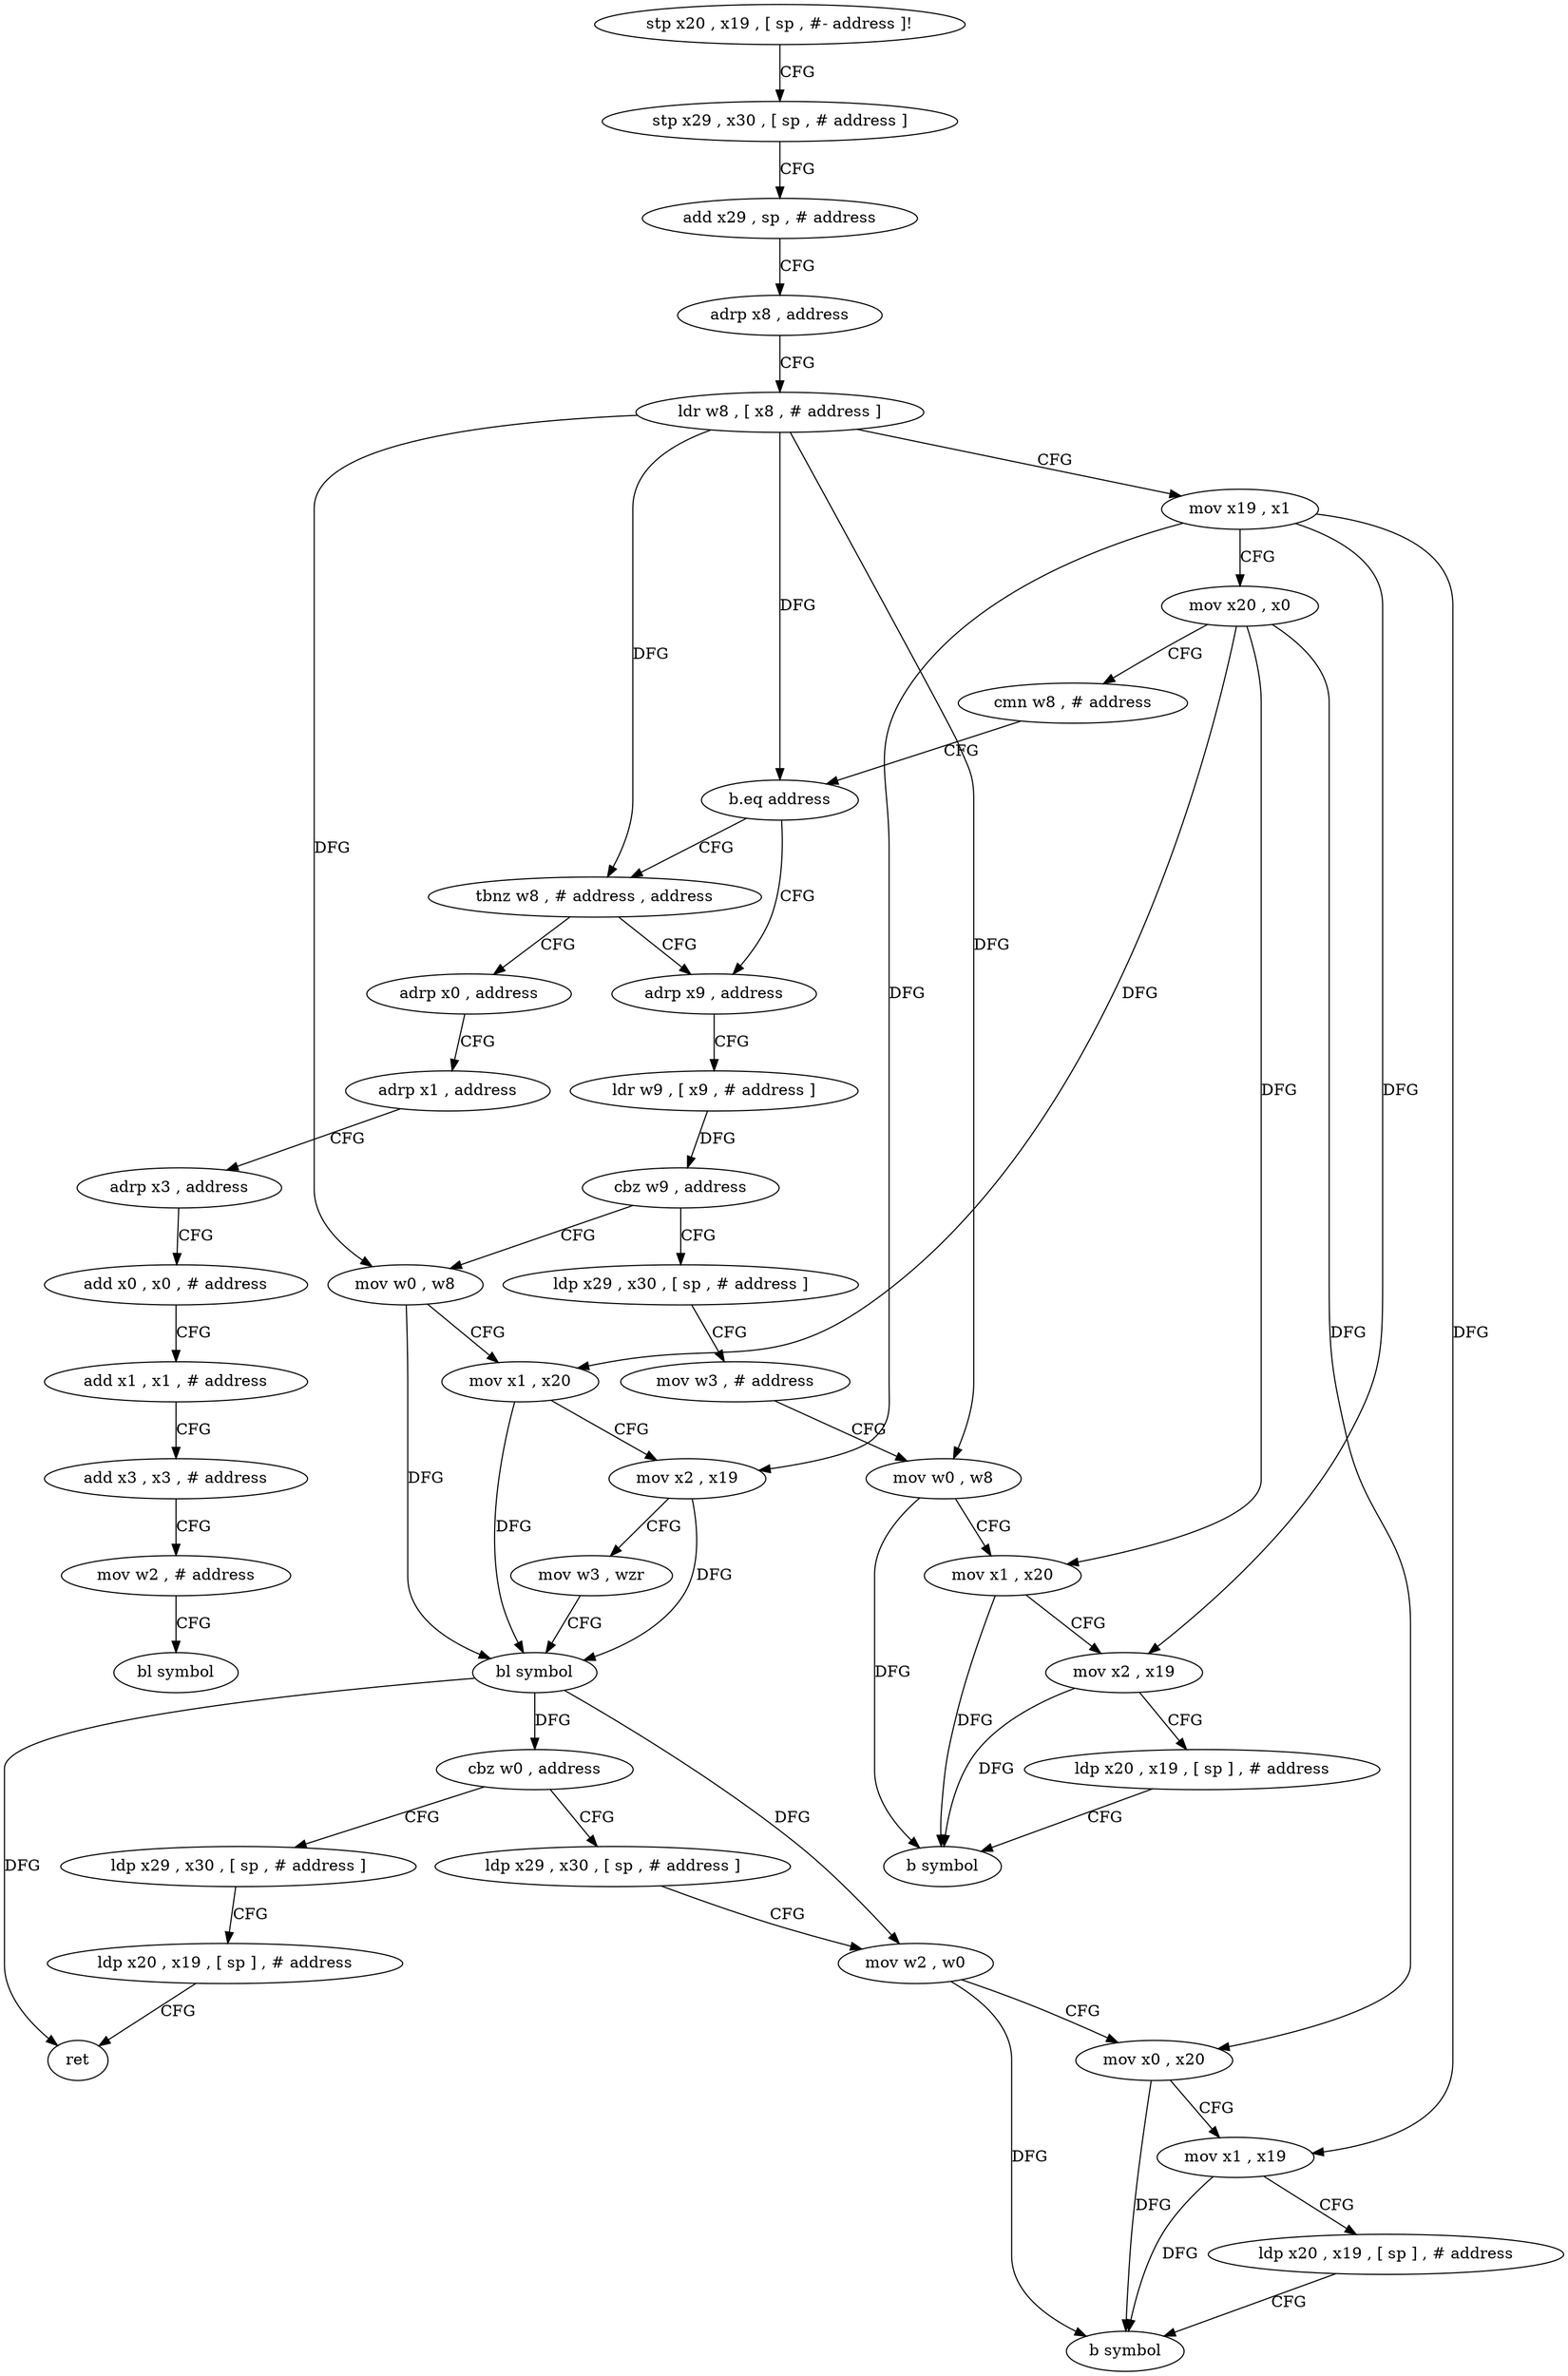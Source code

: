 digraph "func" {
"4230672" [label = "stp x20 , x19 , [ sp , #- address ]!" ]
"4230676" [label = "stp x29 , x30 , [ sp , # address ]" ]
"4230680" [label = "add x29 , sp , # address" ]
"4230684" [label = "adrp x8 , address" ]
"4230688" [label = "ldr w8 , [ x8 , # address ]" ]
"4230692" [label = "mov x19 , x1" ]
"4230696" [label = "mov x20 , x0" ]
"4230700" [label = "cmn w8 , # address" ]
"4230704" [label = "b.eq address" ]
"4230712" [label = "adrp x9 , address" ]
"4230708" [label = "tbnz w8 , # address , address" ]
"4230716" [label = "ldr w9 , [ x9 , # address ]" ]
"4230720" [label = "cbz w9 , address" ]
"4230752" [label = "mov w0 , w8" ]
"4230724" [label = "ldp x29 , x30 , [ sp , # address ]" ]
"4230812" [label = "adrp x0 , address" ]
"4230756" [label = "mov x1 , x20" ]
"4230760" [label = "mov x2 , x19" ]
"4230764" [label = "mov w3 , wzr" ]
"4230768" [label = "bl symbol" ]
"4230772" [label = "cbz w0 , address" ]
"4230800" [label = "ldp x29 , x30 , [ sp , # address ]" ]
"4230776" [label = "ldp x29 , x30 , [ sp , # address ]" ]
"4230728" [label = "mov w3 , # address" ]
"4230732" [label = "mov w0 , w8" ]
"4230736" [label = "mov x1 , x20" ]
"4230740" [label = "mov x2 , x19" ]
"4230744" [label = "ldp x20 , x19 , [ sp ] , # address" ]
"4230748" [label = "b symbol" ]
"4230816" [label = "adrp x1 , address" ]
"4230820" [label = "adrp x3 , address" ]
"4230824" [label = "add x0 , x0 , # address" ]
"4230828" [label = "add x1 , x1 , # address" ]
"4230832" [label = "add x3 , x3 , # address" ]
"4230836" [label = "mov w2 , # address" ]
"4230840" [label = "bl symbol" ]
"4230804" [label = "ldp x20 , x19 , [ sp ] , # address" ]
"4230808" [label = "ret" ]
"4230780" [label = "mov w2 , w0" ]
"4230784" [label = "mov x0 , x20" ]
"4230788" [label = "mov x1 , x19" ]
"4230792" [label = "ldp x20 , x19 , [ sp ] , # address" ]
"4230796" [label = "b symbol" ]
"4230672" -> "4230676" [ label = "CFG" ]
"4230676" -> "4230680" [ label = "CFG" ]
"4230680" -> "4230684" [ label = "CFG" ]
"4230684" -> "4230688" [ label = "CFG" ]
"4230688" -> "4230692" [ label = "CFG" ]
"4230688" -> "4230704" [ label = "DFG" ]
"4230688" -> "4230708" [ label = "DFG" ]
"4230688" -> "4230752" [ label = "DFG" ]
"4230688" -> "4230732" [ label = "DFG" ]
"4230692" -> "4230696" [ label = "CFG" ]
"4230692" -> "4230760" [ label = "DFG" ]
"4230692" -> "4230740" [ label = "DFG" ]
"4230692" -> "4230788" [ label = "DFG" ]
"4230696" -> "4230700" [ label = "CFG" ]
"4230696" -> "4230756" [ label = "DFG" ]
"4230696" -> "4230736" [ label = "DFG" ]
"4230696" -> "4230784" [ label = "DFG" ]
"4230700" -> "4230704" [ label = "CFG" ]
"4230704" -> "4230712" [ label = "CFG" ]
"4230704" -> "4230708" [ label = "CFG" ]
"4230712" -> "4230716" [ label = "CFG" ]
"4230708" -> "4230812" [ label = "CFG" ]
"4230708" -> "4230712" [ label = "CFG" ]
"4230716" -> "4230720" [ label = "DFG" ]
"4230720" -> "4230752" [ label = "CFG" ]
"4230720" -> "4230724" [ label = "CFG" ]
"4230752" -> "4230756" [ label = "CFG" ]
"4230752" -> "4230768" [ label = "DFG" ]
"4230724" -> "4230728" [ label = "CFG" ]
"4230812" -> "4230816" [ label = "CFG" ]
"4230756" -> "4230760" [ label = "CFG" ]
"4230756" -> "4230768" [ label = "DFG" ]
"4230760" -> "4230764" [ label = "CFG" ]
"4230760" -> "4230768" [ label = "DFG" ]
"4230764" -> "4230768" [ label = "CFG" ]
"4230768" -> "4230772" [ label = "DFG" ]
"4230768" -> "4230808" [ label = "DFG" ]
"4230768" -> "4230780" [ label = "DFG" ]
"4230772" -> "4230800" [ label = "CFG" ]
"4230772" -> "4230776" [ label = "CFG" ]
"4230800" -> "4230804" [ label = "CFG" ]
"4230776" -> "4230780" [ label = "CFG" ]
"4230728" -> "4230732" [ label = "CFG" ]
"4230732" -> "4230736" [ label = "CFG" ]
"4230732" -> "4230748" [ label = "DFG" ]
"4230736" -> "4230740" [ label = "CFG" ]
"4230736" -> "4230748" [ label = "DFG" ]
"4230740" -> "4230744" [ label = "CFG" ]
"4230740" -> "4230748" [ label = "DFG" ]
"4230744" -> "4230748" [ label = "CFG" ]
"4230816" -> "4230820" [ label = "CFG" ]
"4230820" -> "4230824" [ label = "CFG" ]
"4230824" -> "4230828" [ label = "CFG" ]
"4230828" -> "4230832" [ label = "CFG" ]
"4230832" -> "4230836" [ label = "CFG" ]
"4230836" -> "4230840" [ label = "CFG" ]
"4230804" -> "4230808" [ label = "CFG" ]
"4230780" -> "4230784" [ label = "CFG" ]
"4230780" -> "4230796" [ label = "DFG" ]
"4230784" -> "4230788" [ label = "CFG" ]
"4230784" -> "4230796" [ label = "DFG" ]
"4230788" -> "4230792" [ label = "CFG" ]
"4230788" -> "4230796" [ label = "DFG" ]
"4230792" -> "4230796" [ label = "CFG" ]
}
